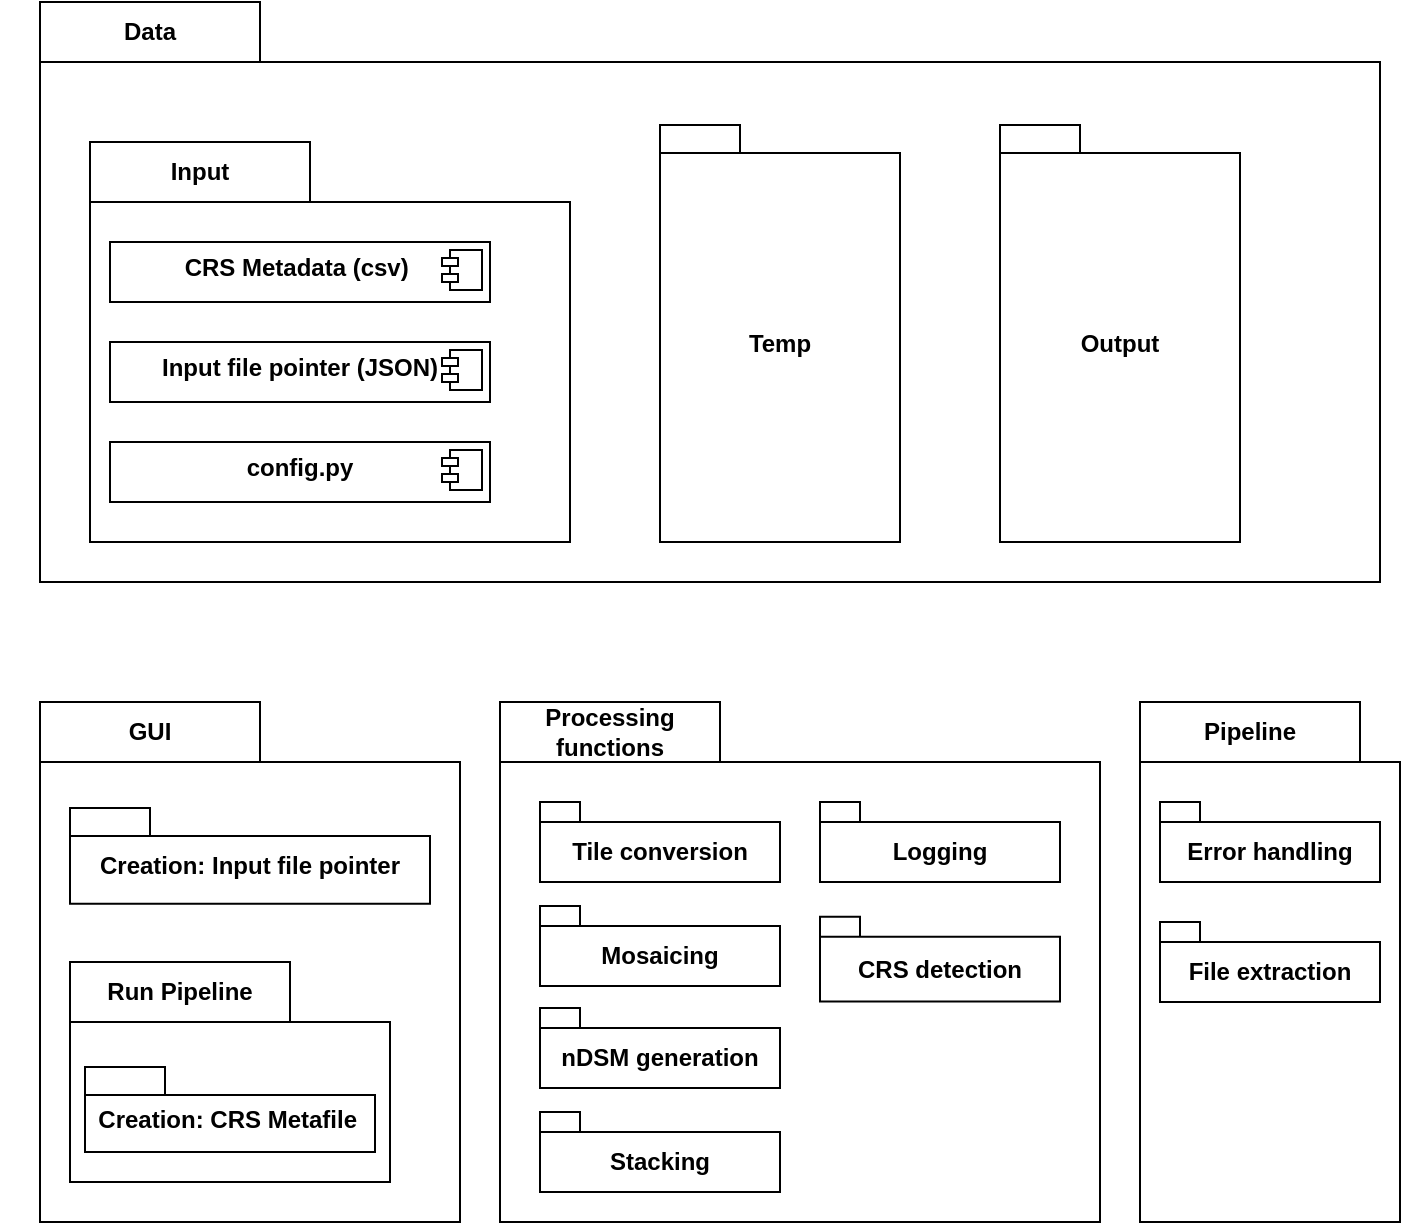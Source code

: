 <mxfile version="21.6.1" type="device">
  <diagram name="Page-1" id="LBRQs2RgN6iOdXwaxZdY">
    <mxGraphModel dx="1002" dy="596" grid="1" gridSize="10" guides="1" tooltips="1" connect="1" arrows="1" fold="1" page="1" pageScale="1" pageWidth="850" pageHeight="1100" math="0" shadow="0">
      <root>
        <mxCell id="0" />
        <mxCell id="1" parent="0" />
        <mxCell id="JOg_3q8h6k5c4504n80R-70" value="Data" style="shape=folder;fontStyle=1;tabWidth=110;tabHeight=30;tabPosition=left;html=1;boundedLbl=1;labelInHeader=1;container=1;collapsible=0;whiteSpace=wrap;" parent="1" vertex="1">
          <mxGeometry x="20" y="30" width="670" height="290" as="geometry" />
        </mxCell>
        <mxCell id="JOg_3q8h6k5c4504n80R-71" value="" style="html=1;strokeColor=none;resizeWidth=1;resizeHeight=1;fillColor=none;part=1;connectable=0;allowArrows=0;deletable=0;whiteSpace=wrap;" parent="JOg_3q8h6k5c4504n80R-70" vertex="1">
          <mxGeometry width="670.0" height="203.0" relative="1" as="geometry">
            <mxPoint y="30" as="offset" />
          </mxGeometry>
        </mxCell>
        <mxCell id="JOg_3q8h6k5c4504n80R-61" value="Output" style="shape=folder;fontStyle=1;spacingTop=10;tabWidth=40;tabHeight=14;tabPosition=left;html=1;whiteSpace=wrap;horizontal=1;verticalAlign=middle;flipH=0;" parent="JOg_3q8h6k5c4504n80R-70" vertex="1">
          <mxGeometry x="480.0" y="61.51" width="120.0" height="208.49" as="geometry" />
        </mxCell>
        <mxCell id="JOg_3q8h6k5c4504n80R-60" value="Temp" style="shape=folder;fontStyle=1;spacingTop=10;tabWidth=40;tabHeight=14;tabPosition=left;html=1;whiteSpace=wrap;horizontal=1;verticalAlign=middle;flipH=0;" parent="JOg_3q8h6k5c4504n80R-70" vertex="1">
          <mxGeometry x="310" y="61.51" width="120.0" height="208.49" as="geometry" />
        </mxCell>
        <mxCell id="JOg_3q8h6k5c4504n80R-27" value="Processing functions" style="shape=folder;fontStyle=1;tabWidth=110;tabHeight=30;tabPosition=left;html=1;boundedLbl=1;labelInHeader=1;container=1;collapsible=0;whiteSpace=wrap;" parent="1" vertex="1">
          <mxGeometry x="250" y="380" width="300" height="260" as="geometry" />
        </mxCell>
        <mxCell id="JOg_3q8h6k5c4504n80R-28" value="" style="html=1;strokeColor=none;resizeWidth=1;resizeHeight=1;fillColor=none;part=1;connectable=0;allowArrows=0;deletable=0;whiteSpace=wrap;" parent="JOg_3q8h6k5c4504n80R-27" vertex="1">
          <mxGeometry width="300" height="182" relative="1" as="geometry">
            <mxPoint y="30" as="offset" />
          </mxGeometry>
        </mxCell>
        <mxCell id="JOg_3q8h6k5c4504n80R-12" value="CRS detection" style="shape=folder;fontStyle=1;spacingTop=10;tabWidth=20;tabHeight=10;tabPosition=left;html=1;whiteSpace=wrap;horizontal=1;verticalAlign=middle;flipV=0;" parent="JOg_3q8h6k5c4504n80R-27" vertex="1">
          <mxGeometry x="160" y="107.327" width="120" height="42.449" as="geometry" />
        </mxCell>
        <mxCell id="JOg_3q8h6k5c4504n80R-21" value="GUI" style="shape=folder;fontStyle=1;tabWidth=110;tabHeight=30;tabPosition=left;html=1;boundedLbl=1;labelInHeader=1;container=1;collapsible=0;whiteSpace=wrap;" parent="1" vertex="1">
          <mxGeometry x="20" y="380" width="210" height="260" as="geometry" />
        </mxCell>
        <mxCell id="JOg_3q8h6k5c4504n80R-74" value="Run Pipeline" style="shape=folder;fontStyle=1;tabWidth=110;tabHeight=30;tabPosition=left;html=1;boundedLbl=1;labelInHeader=1;container=1;collapsible=0;whiteSpace=wrap;" parent="JOg_3q8h6k5c4504n80R-21" vertex="1">
          <mxGeometry x="15" y="130" width="160" height="110" as="geometry" />
        </mxCell>
        <mxCell id="JOg_3q8h6k5c4504n80R-75" value="" style="html=1;strokeColor=none;resizeWidth=1;resizeHeight=1;fillColor=none;part=1;connectable=0;allowArrows=0;deletable=0;whiteSpace=wrap;" parent="JOg_3q8h6k5c4504n80R-74" vertex="1">
          <mxGeometry width="150" height="77" relative="1" as="geometry">
            <mxPoint y="30" as="offset" />
          </mxGeometry>
        </mxCell>
        <mxCell id="JOg_3q8h6k5c4504n80R-72" value="&lt;b style=&quot;border-color: var(--border-color);&quot;&gt;Creation: CRS Metafile&amp;nbsp;&lt;/b&gt;" style="shape=folder;fontStyle=1;spacingTop=10;tabWidth=40;tabHeight=14;tabPosition=left;html=1;whiteSpace=wrap;horizontal=1;verticalAlign=middle;" parent="JOg_3q8h6k5c4504n80R-74" vertex="1">
          <mxGeometry x="7.5" y="52.55" width="145" height="42.449" as="geometry" />
        </mxCell>
        <mxCell id="_TlU742J7XTYKQqDt2sE-2" value="&lt;b style=&quot;border-color: var(--border-color);&quot;&gt;Creation: Input file pointer&lt;/b&gt;" style="shape=folder;fontStyle=1;spacingTop=10;tabWidth=40;tabHeight=14;tabPosition=left;html=1;whiteSpace=wrap;horizontal=1;verticalAlign=middle;" parent="JOg_3q8h6k5c4504n80R-21" vertex="1">
          <mxGeometry x="15" y="53.061" width="180" height="47.755" as="geometry" />
        </mxCell>
        <mxCell id="JOg_3q8h6k5c4504n80R-17" value="Input" style="shape=folder;fontStyle=1;tabWidth=110;tabHeight=30;tabPosition=left;html=1;boundedLbl=1;labelInHeader=1;container=1;collapsible=0;whiteSpace=wrap;flipH=0;" parent="1" vertex="1">
          <mxGeometry x="45" y="100" width="240" height="200" as="geometry" />
        </mxCell>
        <mxCell id="JOg_3q8h6k5c4504n80R-18" value="" style="html=1;strokeColor=none;resizeWidth=1;resizeHeight=1;fillColor=none;part=1;connectable=0;allowArrows=0;deletable=0;whiteSpace=wrap;" parent="JOg_3q8h6k5c4504n80R-17" vertex="1">
          <mxGeometry width="205" height="140" relative="1" as="geometry">
            <mxPoint y="30" as="offset" />
          </mxGeometry>
        </mxCell>
        <mxCell id="JOg_3q8h6k5c4504n80R-41" value="&lt;p style=&quot;margin:0px;margin-top:6px;text-align:center;&quot;&gt;&lt;b&gt;CRS Metadata (csv)&amp;nbsp;&lt;/b&gt;&lt;/p&gt;" style="align=left;overflow=fill;html=1;dropTarget=0;whiteSpace=wrap;verticalAlign=bottom;horizontal=1;" parent="JOg_3q8h6k5c4504n80R-17" vertex="1">
          <mxGeometry x="10" y="50" width="190" height="30" as="geometry" />
        </mxCell>
        <mxCell id="JOg_3q8h6k5c4504n80R-42" value="" style="shape=component;jettyWidth=8;jettyHeight=4;" parent="JOg_3q8h6k5c4504n80R-41" vertex="1">
          <mxGeometry x="1" width="20" height="20" relative="1" as="geometry">
            <mxPoint x="-24" y="4" as="offset" />
          </mxGeometry>
        </mxCell>
        <mxCell id="JOg_3q8h6k5c4504n80R-43" value="&lt;p style=&quot;margin:0px;margin-top:6px;text-align:center;&quot;&gt;&lt;b&gt;Input file pointer (JSON)&lt;/b&gt;&lt;br&gt;&lt;/p&gt;" style="align=left;overflow=fill;html=1;dropTarget=0;whiteSpace=wrap;verticalAlign=bottom;horizontal=1;" parent="JOg_3q8h6k5c4504n80R-17" vertex="1">
          <mxGeometry x="10" y="100" width="190" height="30" as="geometry" />
        </mxCell>
        <mxCell id="JOg_3q8h6k5c4504n80R-44" value="" style="shape=component;jettyWidth=8;jettyHeight=4;" parent="JOg_3q8h6k5c4504n80R-43" vertex="1">
          <mxGeometry x="1" width="20" height="20" relative="1" as="geometry">
            <mxPoint x="-24" y="4" as="offset" />
          </mxGeometry>
        </mxCell>
        <mxCell id="JOg_3q8h6k5c4504n80R-46" value="&lt;p style=&quot;margin:0px;margin-top:6px;text-align:center;&quot;&gt;&lt;b&gt;config.py&lt;/b&gt;&lt;br&gt;&lt;/p&gt;" style="align=left;overflow=fill;html=1;dropTarget=0;whiteSpace=wrap;verticalAlign=bottom;horizontal=1;" parent="JOg_3q8h6k5c4504n80R-17" vertex="1">
          <mxGeometry x="10" y="150" width="190" height="30" as="geometry" />
        </mxCell>
        <mxCell id="JOg_3q8h6k5c4504n80R-47" value="" style="shape=component;jettyWidth=8;jettyHeight=4;" parent="JOg_3q8h6k5c4504n80R-46" vertex="1">
          <mxGeometry x="1" width="20" height="20" relative="1" as="geometry">
            <mxPoint x="-24" y="4" as="offset" />
          </mxGeometry>
        </mxCell>
        <mxCell id="JOg_3q8h6k5c4504n80R-7" value="Tile conversion" style="shape=folder;fontStyle=1;spacingTop=10;tabWidth=20;tabHeight=10;tabPosition=left;html=1;whiteSpace=wrap;horizontal=1;verticalAlign=middle;flipV=0;" parent="1" vertex="1">
          <mxGeometry x="270" y="430" width="120" height="40" as="geometry" />
        </mxCell>
        <mxCell id="JOg_3q8h6k5c4504n80R-8" value="Mosaicing" style="shape=folder;fontStyle=1;spacingTop=10;tabWidth=20;tabHeight=10;tabPosition=left;html=1;whiteSpace=wrap;horizontal=1;verticalAlign=middle;flipV=0;" parent="1" vertex="1">
          <mxGeometry x="270" y="482" width="120" height="40" as="geometry" />
        </mxCell>
        <mxCell id="JOg_3q8h6k5c4504n80R-9" value="nDSM generation" style="shape=folder;fontStyle=1;spacingTop=10;tabWidth=20;tabHeight=10;tabPosition=left;html=1;whiteSpace=wrap;horizontal=1;verticalAlign=middle;flipV=0;" parent="1" vertex="1">
          <mxGeometry x="270" y="533" width="120" height="40" as="geometry" />
        </mxCell>
        <mxCell id="JOg_3q8h6k5c4504n80R-10" value="Stacking" style="shape=folder;fontStyle=1;spacingTop=10;tabWidth=20;tabHeight=10;tabPosition=left;html=1;whiteSpace=wrap;horizontal=1;verticalAlign=middle;flipV=0;" parent="1" vertex="1">
          <mxGeometry x="270" y="585" width="120" height="40" as="geometry" />
        </mxCell>
        <mxCell id="JOg_3q8h6k5c4504n80R-11" value="Logging" style="shape=folder;fontStyle=1;spacingTop=10;tabWidth=20;tabHeight=10;tabPosition=left;html=1;whiteSpace=wrap;horizontal=1;verticalAlign=middle;flipV=0;" parent="1" vertex="1">
          <mxGeometry x="410" y="430" width="120" height="40" as="geometry" />
        </mxCell>
        <mxCell id="JOg_3q8h6k5c4504n80R-22" value="" style="html=1;strokeColor=none;resizeWidth=1;resizeHeight=1;fillColor=none;part=1;connectable=0;allowArrows=0;deletable=0;whiteSpace=wrap;" parent="1" vertex="1">
          <mxGeometry width="210.0" height="182.0" relative="1" as="geometry">
            <mxPoint y="30" as="offset" />
          </mxGeometry>
        </mxCell>
        <mxCell id="TPw3dwvidugbPwCWvzHO-1" value="Pipeline" style="shape=folder;fontStyle=1;tabWidth=110;tabHeight=30;tabPosition=left;html=1;boundedLbl=1;labelInHeader=1;container=1;collapsible=0;whiteSpace=wrap;" vertex="1" parent="1">
          <mxGeometry x="570" y="380" width="130" height="260" as="geometry" />
        </mxCell>
        <mxCell id="TPw3dwvidugbPwCWvzHO-2" value="" style="html=1;strokeColor=none;resizeWidth=1;resizeHeight=1;fillColor=none;part=1;connectable=0;allowArrows=0;deletable=0;whiteSpace=wrap;" vertex="1" parent="TPw3dwvidugbPwCWvzHO-1">
          <mxGeometry width="48" height="182" relative="1" as="geometry">
            <mxPoint y="30" as="offset" />
          </mxGeometry>
        </mxCell>
        <mxCell id="TPw3dwvidugbPwCWvzHO-4" value="Error handling" style="shape=folder;fontStyle=1;spacingTop=10;tabWidth=20;tabHeight=10;tabPosition=left;html=1;whiteSpace=wrap;horizontal=1;verticalAlign=middle;flipV=0;" vertex="1" parent="TPw3dwvidugbPwCWvzHO-1">
          <mxGeometry x="10" y="50" width="110" height="40" as="geometry" />
        </mxCell>
        <mxCell id="TPw3dwvidugbPwCWvzHO-5" value="File extraction" style="shape=folder;fontStyle=1;spacingTop=10;tabWidth=20;tabHeight=10;tabPosition=left;html=1;whiteSpace=wrap;horizontal=1;verticalAlign=middle;flipV=0;" vertex="1" parent="TPw3dwvidugbPwCWvzHO-1">
          <mxGeometry x="10" y="110" width="110" height="40" as="geometry" />
        </mxCell>
      </root>
    </mxGraphModel>
  </diagram>
</mxfile>

